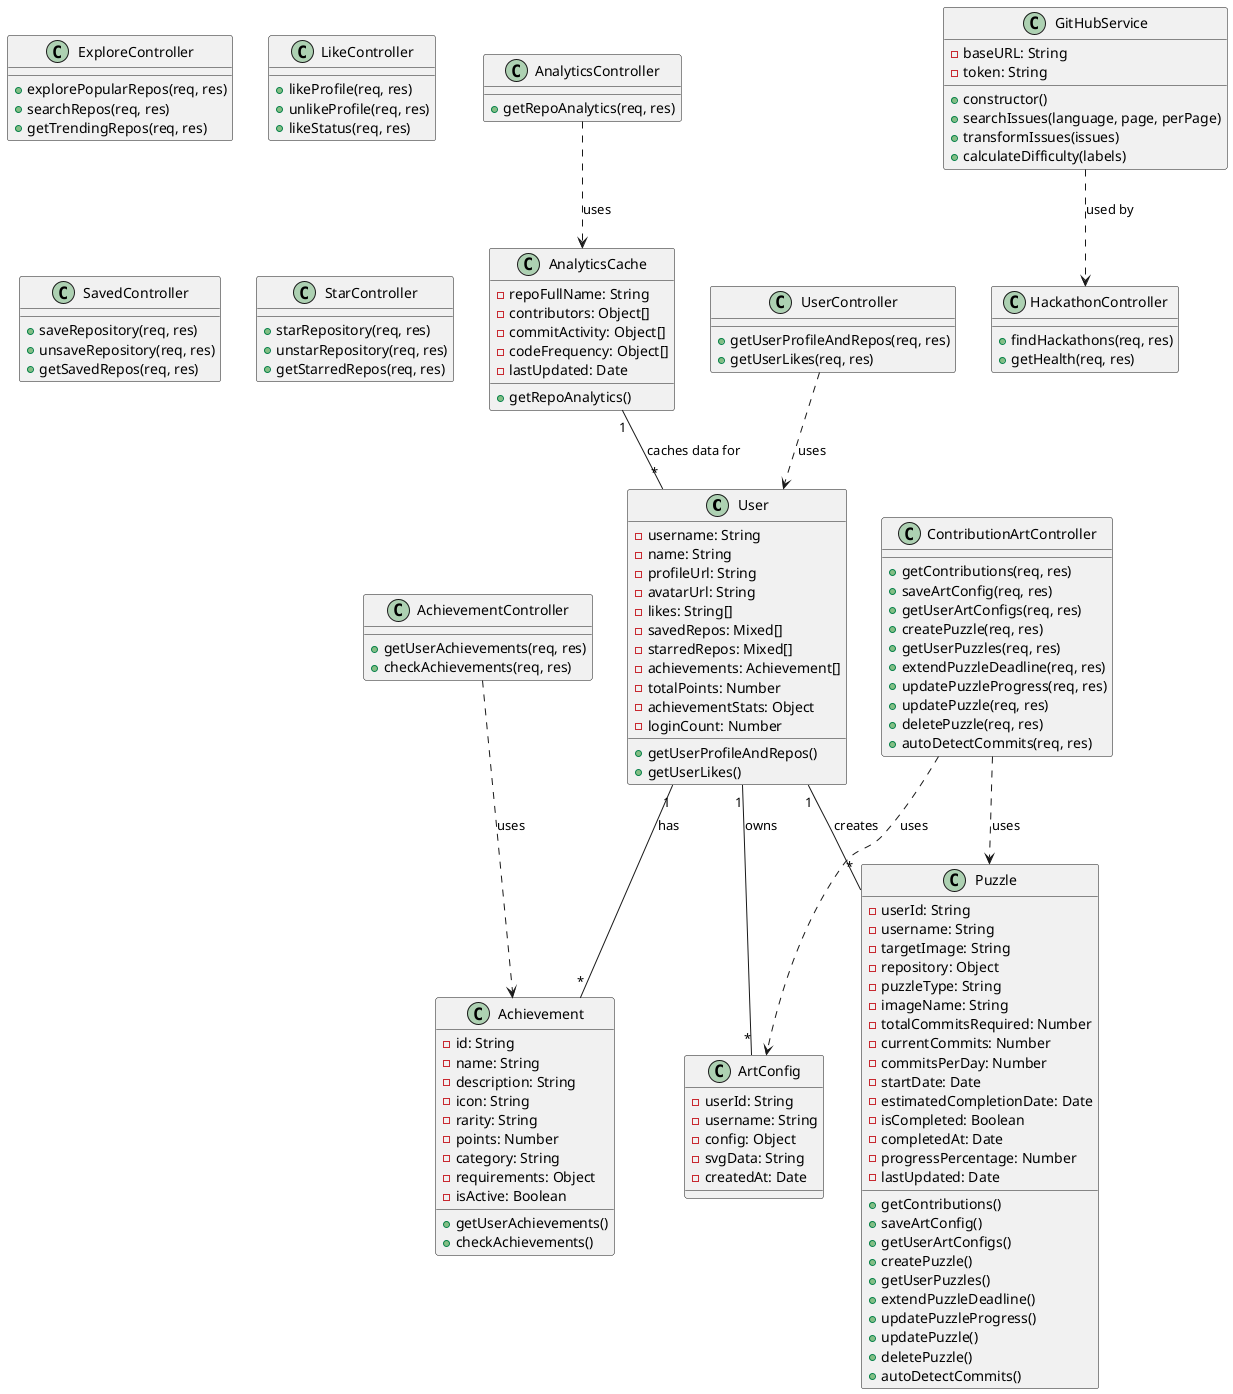 @startuml Class Diagram

class User {
  - username: String
  - name: String
  - profileUrl: String
  - avatarUrl: String
  - likes: String[]
  - savedRepos: Mixed[]
  - starredRepos: Mixed[]
  - achievements: Achievement[]
  - totalPoints: Number
  - achievementStats: Object
  - loginCount: Number
  + getUserProfileAndRepos()
  + getUserLikes()
}

class Achievement {
  - id: String
  - name: String
  - description: String
  - icon: String
  - rarity: String
  - points: Number
  - category: String
  - requirements: Object
  - isActive: Boolean
  + getUserAchievements()
  + checkAchievements()
}

class Puzzle {
  - userId: String
  - username: String
  - targetImage: String
  - repository: Object
  - puzzleType: String
  - imageName: String
  - totalCommitsRequired: Number
  - currentCommits: Number
  - commitsPerDay: Number
  - startDate: Date
  - estimatedCompletionDate: Date
  - isCompleted: Boolean
  - completedAt: Date
  - progressPercentage: Number
  - lastUpdated: Date
  + getContributions()
  + saveArtConfig()
  + getUserArtConfigs()
  + createPuzzle()
  + getUserPuzzles()
  + extendPuzzleDeadline()
  + updatePuzzleProgress()
  + updatePuzzle()
  + deletePuzzle()
  + autoDetectCommits()
}

class ArtConfig {
  - userId: String
  - username: String
  - config: Object
  - svgData: String
  - createdAt: Date
}

class AnalyticsCache {
  - repoFullName: String
  - contributors: Object[]
  - commitActivity: Object[]
  - codeFrequency: Object[]
  - lastUpdated: Date
  + getRepoAnalytics()
}

class GitHubService {
  - baseURL: String
  - token: String
  + constructor()
  + searchIssues(language, page, perPage)
  + transformIssues(issues)
  + calculateDifficulty(labels)
}

class UserController {
  + getUserProfileAndRepos(req, res)
  + getUserLikes(req, res)
}

class AchievementController {
  + getUserAchievements(req, res)
  + checkAchievements(req, res)
}

class AnalyticsController {
  + getRepoAnalytics(req, res)
}

class ContributionArtController {
  + getContributions(req, res)
  + saveArtConfig(req, res)
  + getUserArtConfigs(req, res)
  + createPuzzle(req, res)
  + getUserPuzzles(req, res)
  + extendPuzzleDeadline(req, res)
  + updatePuzzleProgress(req, res)
  + updatePuzzle(req, res)
  + deletePuzzle(req, res)
  + autoDetectCommits(req, res)
}

class ExploreController {
  + explorePopularRepos(req, res)
  + searchRepos(req, res)
  + getTrendingRepos(req, res)
}

class HackathonController {
  + findHackathons(req, res)
  + getHealth(req, res)
}

class LikeController {
  + likeProfile(req, res)
  + unlikeProfile(req, res)
  + likeStatus(req, res)
}

class SavedController {
  + saveRepository(req, res)
  + unsaveRepository(req, res)
  + getSavedRepos(req, res)
}

class StarController {
  + starRepository(req, res)
  + unstarRepository(req, res)
  + getStarredRepos(req, res)
}

User "1" -- "*" Achievement : has
User "1" -- "*" Puzzle : creates
User "1" -- "*" ArtConfig : owns
AnalyticsCache "1" -- "*" User : caches data for

GitHubService ..> HackathonController : used by

UserController ..> User : uses
AchievementController ..> Achievement : uses
AnalyticsController ..> AnalyticsCache : uses
ContributionArtController ..> Puzzle : uses
ContributionArtController ..> ArtConfig : uses

@enduml